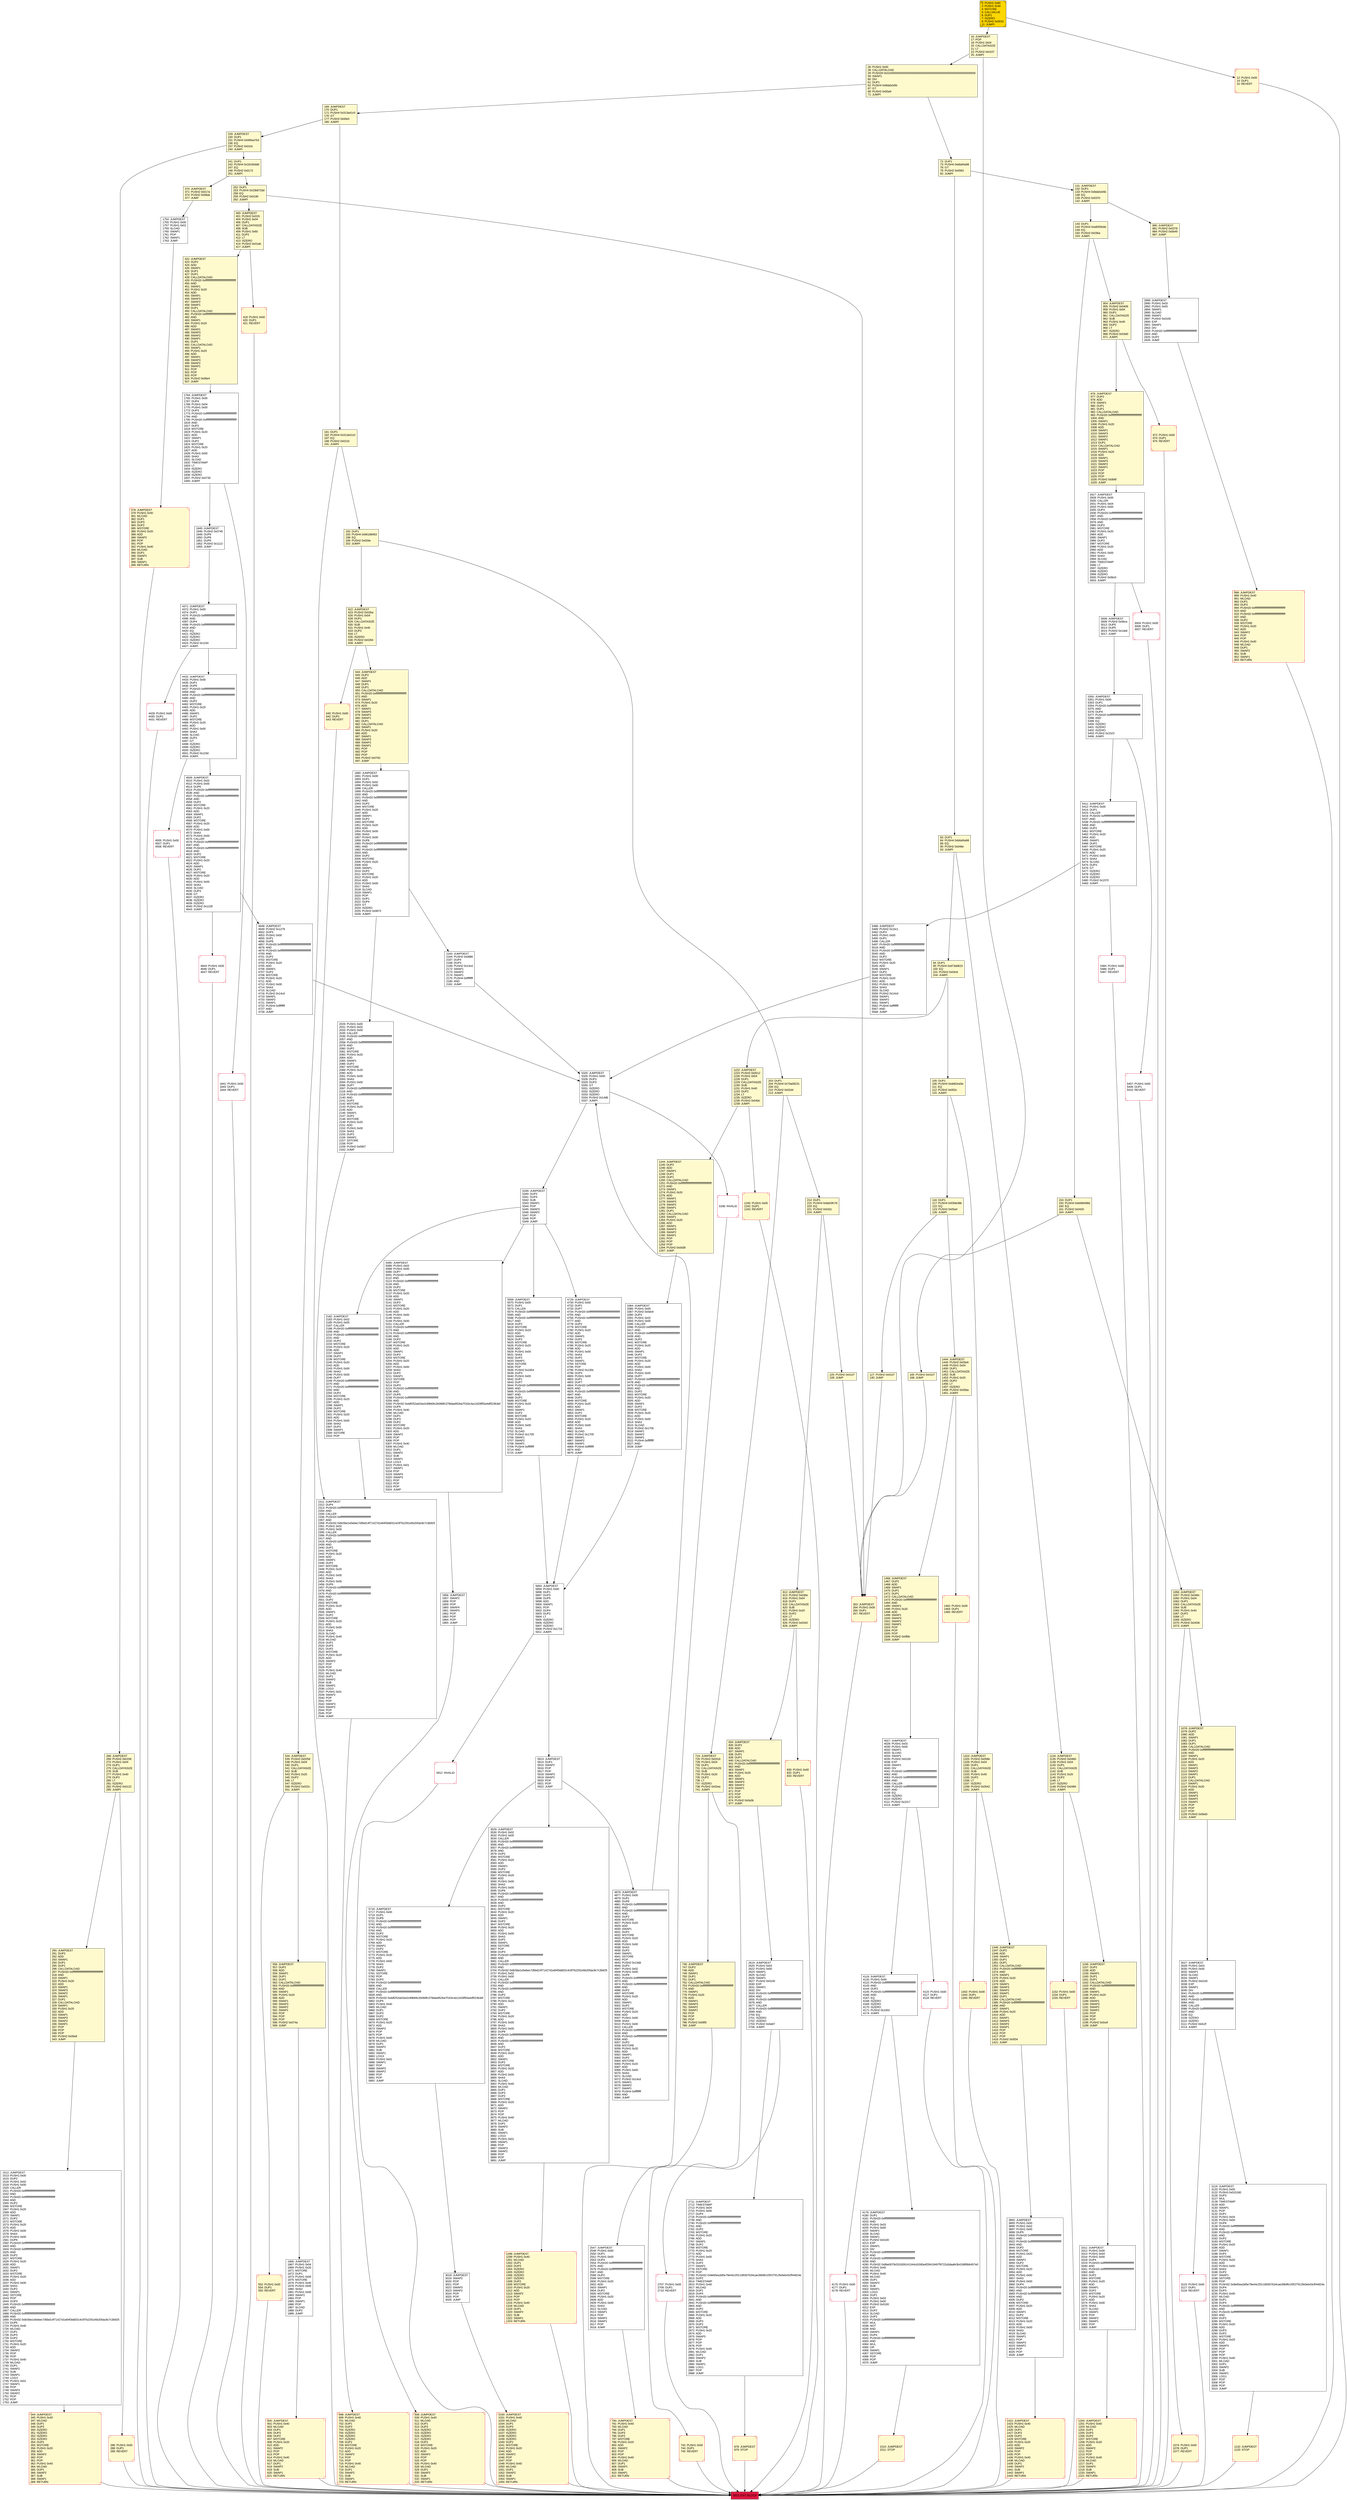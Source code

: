digraph G {
bgcolor=transparent rankdir=UD;
node [shape=box style=filled color=black fillcolor=white fontname=arial fontcolor=black];
2619 [label="2619: JUMPDEST\l2620: PUSH1 0x03\l2622: PUSH1 0x00\l2624: SWAP1\l2625: SLOAD\l2626: SWAP1\l2627: PUSH2 0x0100\l2630: EXP\l2631: SWAP1\l2632: DIV\l2633: PUSH20 0xffffffffffffffffffffffffffffffffffffffff\l2654: AND\l2655: PUSH20 0xffffffffffffffffffffffffffffffffffffffff\l2676: AND\l2677: CALLER\l2678: PUSH20 0xffffffffffffffffffffffffffffffffffffffff\l2699: AND\l2700: EQ\l2701: ISZERO\l2702: ISZERO\l2703: PUSH2 0x0a97\l2706: JUMPI\l" ];
263 [label="263: JUMPDEST\l264: PUSH1 0x00\l266: DUP1\l267: REVERT\l" fillcolor=lemonchiffon shape=Msquare color=crimson ];
165 [label="165: PUSH2 0x0107\l168: JUMP\l" fillcolor=lemonchiffon ];
418 [label="418: PUSH1 0x00\l420: DUP1\l421: REVERT\l" fillcolor=lemonchiffon shape=Msquare color=crimson ];
1200 [label="1200: JUMPDEST\l1201: PUSH1 0x40\l1203: MLOAD\l1204: DUP1\l1205: DUP3\l1206: DUP2\l1207: MSTORE\l1208: PUSH1 0x20\l1210: ADD\l1211: SWAP2\l1212: POP\l1213: POP\l1214: PUSH1 0x40\l1216: MLOAD\l1217: DUP1\l1218: SWAP2\l1219: SUB\l1220: SWAP1\l1221: RETURN\l" fillcolor=lemonchiffon shape=Msquare color=crimson ];
422 [label="422: JUMPDEST\l423: DUP2\l424: ADD\l425: SWAP1\l426: DUP1\l427: DUP1\l428: CALLDATALOAD\l429: PUSH20 0xffffffffffffffffffffffffffffffffffffffff\l450: AND\l451: SWAP1\l452: PUSH1 0x20\l454: ADD\l455: SWAP1\l456: SWAP3\l457: SWAP2\l458: SWAP1\l459: DUP1\l460: CALLDATALOAD\l461: PUSH20 0xffffffffffffffffffffffffffffffffffffffff\l482: AND\l483: SWAP1\l484: PUSH1 0x20\l486: ADD\l487: SWAP1\l488: SWAP3\l489: SWAP2\l490: SWAP1\l491: DUP1\l492: CALLDATALOAD\l493: SWAP1\l494: PUSH1 0x20\l496: ADD\l497: SWAP1\l498: SWAP3\l499: SWAP2\l500: SWAP1\l501: POP\l502: POP\l503: POP\l504: PUSH2 0x06e4\l507: JUMP\l" fillcolor=lemonchiffon ];
131 [label="131: JUMPDEST\l132: DUP1\l133: PUSH4 0x8da5cb5b\l138: EQ\l139: PUSH2 0x0370\l142: JUMPI\l" fillcolor=lemonchiffon ];
105 [label="105: DUP1\l106: PUSH4 0xdd62ed3e\l111: EQ\l112: PUSH2 0x052c\l115: JUMPI\l" fillcolor=lemonchiffon ];
1764 [label="1764: JUMPDEST\l1765: PUSH1 0x00\l1767: DUP4\l1768: PUSH1 0x04\l1770: PUSH1 0x00\l1772: DUP3\l1773: PUSH20 0xffffffffffffffffffffffffffffffffffffffff\l1794: AND\l1795: PUSH20 0xffffffffffffffffffffffffffffffffffffffff\l1816: AND\l1817: DUP2\l1818: MSTORE\l1819: PUSH1 0x20\l1821: ADD\l1822: SWAP1\l1823: DUP2\l1824: MSTORE\l1825: PUSH1 0x20\l1827: ADD\l1828: PUSH1 0x00\l1830: SHA3\l1831: SLOAD\l1832: TIMESTAMP\l1833: LT\l1834: ISZERO\l1835: ISZERO\l1836: ISZERO\l1837: PUSH2 0x0735\l1840: JUMPI\l" ];
214 [label="214: DUP1\l215: PUSH4 0x8a03fc78\l220: EQ\l221: PUSH2 0x032c\l224: JUMPI\l" fillcolor=lemonchiffon ];
1890 [label="1890: JUMPDEST\l1891: PUSH1 0x00\l1893: DUP1\l1894: PUSH1 0x02\l1896: PUSH1 0x00\l1898: CALLER\l1899: PUSH20 0xffffffffffffffffffffffffffffffffffffffff\l1920: AND\l1921: PUSH20 0xffffffffffffffffffffffffffffffffffffffff\l1942: AND\l1943: DUP2\l1944: MSTORE\l1945: PUSH1 0x20\l1947: ADD\l1948: SWAP1\l1949: DUP2\l1950: MSTORE\l1951: PUSH1 0x20\l1953: ADD\l1954: PUSH1 0x00\l1956: SHA3\l1957: PUSH1 0x00\l1959: DUP6\l1960: PUSH20 0xffffffffffffffffffffffffffffffffffffffff\l1981: AND\l1982: PUSH20 0xffffffffffffffffffffffffffffffffffffffff\l2003: AND\l2004: DUP2\l2005: MSTORE\l2006: PUSH1 0x20\l2008: ADD\l2009: SWAP1\l2010: DUP2\l2011: MSTORE\l2012: PUSH1 0x20\l2014: ADD\l2015: PUSH1 0x00\l2017: SHA3\l2018: SLOAD\l2019: SWAP1\l2020: POP\l2021: DUP1\l2022: DUP4\l2023: GT\l2024: ISZERO\l2025: PUSH2 0x0873\l2028: JUMPI\l" ];
1462 [label="1462: PUSH1 0x00\l1464: DUP1\l1465: REVERT\l" fillcolor=lemonchiffon shape=Msquare color=crimson ];
143 [label="143: DUP1\l144: PUSH4 0xa9059cbb\l149: EQ\l150: PUSH2 0x03ba\l153: JUMPI\l" fillcolor=lemonchiffon ];
0 [label="0: PUSH1 0x80\l2: PUSH1 0x40\l4: MSTORE\l5: CALLVALUE\l6: DUP1\l7: ISZERO\l8: PUSH2 0x0010\l11: JUMPI\l" fillcolor=lemonchiffon shape=Msquare fillcolor=gold ];
1222 [label="1222: JUMPDEST\l1223: PUSH2 0x0512\l1226: PUSH1 0x04\l1228: DUP1\l1229: CALLDATASIZE\l1230: SUB\l1231: PUSH1 0x40\l1233: DUP2\l1234: LT\l1235: ISZERO\l1236: PUSH2 0x04dc\l1239: JUMPI\l" fillcolor=lemonchiffon ];
3004 [label="3004: PUSH1 0x00\l3006: DUP1\l3007: REVERT\l" shape=Msquare color=crimson ];
640 [label="640: PUSH1 0x00\l642: DUP1\l643: REVERT\l" fillcolor=lemonchiffon shape=Msquare color=crimson ];
1152 [label="1152: PUSH1 0x00\l1154: DUP1\l1155: REVERT\l" fillcolor=lemonchiffon shape=Msquare color=crimson ];
5923 [label="5923: EXIT BLOCK\l" fillcolor=crimson ];
3529 [label="3529: JUMPDEST\l3530: PUSH1 0x02\l3532: PUSH1 0x00\l3534: CALLER\l3535: PUSH20 0xffffffffffffffffffffffffffffffffffffffff\l3556: AND\l3557: PUSH20 0xffffffffffffffffffffffffffffffffffffffff\l3578: AND\l3579: DUP2\l3580: MSTORE\l3581: PUSH1 0x20\l3583: ADD\l3584: SWAP1\l3585: DUP2\l3586: MSTORE\l3587: PUSH1 0x20\l3589: ADD\l3590: PUSH1 0x00\l3592: SHA3\l3593: PUSH1 0x00\l3595: DUP6\l3596: PUSH20 0xffffffffffffffffffffffffffffffffffffffff\l3617: AND\l3618: PUSH20 0xffffffffffffffffffffffffffffffffffffffff\l3639: AND\l3640: DUP2\l3641: MSTORE\l3642: PUSH1 0x20\l3644: ADD\l3645: SWAP1\l3646: DUP2\l3647: MSTORE\l3648: PUSH1 0x20\l3650: ADD\l3651: PUSH1 0x00\l3653: SHA3\l3654: DUP2\l3655: SWAP1\l3656: SSTORE\l3657: POP\l3658: DUP3\l3659: PUSH20 0xffffffffffffffffffffffffffffffffffffffff\l3680: AND\l3681: CALLER\l3682: PUSH20 0xffffffffffffffffffffffffffffffffffffffff\l3703: AND\l3704: PUSH32 0x8c5be1e5ebec7d5bd14f71427d1e84f3dd0314c0f7b2291e5b200ac8c7c3b925\l3737: PUSH1 0x02\l3739: PUSH1 0x00\l3741: CALLER\l3742: PUSH20 0xffffffffffffffffffffffffffffffffffffffff\l3763: AND\l3764: PUSH20 0xffffffffffffffffffffffffffffffffffffffff\l3785: AND\l3786: DUP2\l3787: MSTORE\l3788: PUSH1 0x20\l3790: ADD\l3791: SWAP1\l3792: DUP2\l3793: MSTORE\l3794: PUSH1 0x20\l3796: ADD\l3797: PUSH1 0x00\l3799: SHA3\l3800: PUSH1 0x00\l3802: DUP8\l3803: PUSH20 0xffffffffffffffffffffffffffffffffffffffff\l3824: AND\l3825: PUSH20 0xffffffffffffffffffffffffffffffffffffffff\l3846: AND\l3847: DUP2\l3848: MSTORE\l3849: PUSH1 0x20\l3851: ADD\l3852: SWAP1\l3853: DUP2\l3854: MSTORE\l3855: PUSH1 0x20\l3857: ADD\l3858: PUSH1 0x00\l3860: SHA3\l3861: SLOAD\l3862: PUSH1 0x40\l3864: MLOAD\l3865: DUP1\l3866: DUP3\l3867: DUP2\l3868: MSTORE\l3869: PUSH1 0x20\l3871: ADD\l3872: SWAP2\l3873: POP\l3874: POP\l3875: PUSH1 0x40\l3877: MLOAD\l3878: DUP1\l3879: SWAP2\l3880: SUB\l3881: SWAP1\l3882: LOG3\l3883: PUSH1 0x01\l3885: SWAP1\l3886: POP\l3887: SWAP3\l3888: SWAP2\l3889: POP\l3890: POP\l3891: JUMP\l" ];
4648 [label="4648: JUMPDEST\l4649: PUSH2 0x1279\l4652: DUP3\l4653: PUSH1 0x00\l4655: DUP1\l4656: DUP8\l4657: PUSH20 0xffffffffffffffffffffffffffffffffffffffff\l4678: AND\l4679: PUSH20 0xffffffffffffffffffffffffffffffffffffffff\l4700: AND\l4701: DUP2\l4702: MSTORE\l4703: PUSH1 0x20\l4705: ADD\l4706: SWAP1\l4707: DUP2\l4708: MSTORE\l4709: PUSH1 0x20\l4711: ADD\l4712: PUSH1 0x00\l4714: SHA3\l4715: SLOAD\l4716: PUSH2 0x14cd\l4719: SWAP1\l4720: SWAP2\l4721: SWAP1\l4722: PUSH4 0xffffffff\l4727: AND\l4728: JUMP\l" ];
1512 [label="1512: JUMPDEST\l1513: PUSH1 0x00\l1515: DUP2\l1516: PUSH1 0x02\l1518: PUSH1 0x00\l1520: CALLER\l1521: PUSH20 0xffffffffffffffffffffffffffffffffffffffff\l1542: AND\l1543: PUSH20 0xffffffffffffffffffffffffffffffffffffffff\l1564: AND\l1565: DUP2\l1566: MSTORE\l1567: PUSH1 0x20\l1569: ADD\l1570: SWAP1\l1571: DUP2\l1572: MSTORE\l1573: PUSH1 0x20\l1575: ADD\l1576: PUSH1 0x00\l1578: SHA3\l1579: PUSH1 0x00\l1581: DUP6\l1582: PUSH20 0xffffffffffffffffffffffffffffffffffffffff\l1603: AND\l1604: PUSH20 0xffffffffffffffffffffffffffffffffffffffff\l1625: AND\l1626: DUP2\l1627: MSTORE\l1628: PUSH1 0x20\l1630: ADD\l1631: SWAP1\l1632: DUP2\l1633: MSTORE\l1634: PUSH1 0x20\l1636: ADD\l1637: PUSH1 0x00\l1639: SHA3\l1640: DUP2\l1641: SWAP1\l1642: SSTORE\l1643: POP\l1644: DUP3\l1645: PUSH20 0xffffffffffffffffffffffffffffffffffffffff\l1666: AND\l1667: CALLER\l1668: PUSH20 0xffffffffffffffffffffffffffffffffffffffff\l1689: AND\l1690: PUSH32 0x8c5be1e5ebec7d5bd14f71427d1e84f3dd0314c0f7b2291e5b200ac8c7c3b925\l1723: DUP5\l1724: PUSH1 0x40\l1726: MLOAD\l1727: DUP1\l1728: DUP3\l1729: DUP2\l1730: MSTORE\l1731: PUSH1 0x20\l1733: ADD\l1734: SWAP2\l1735: POP\l1736: POP\l1737: PUSH1 0x40\l1739: MLOAD\l1740: DUP1\l1741: SWAP2\l1742: SUB\l1743: SWAP1\l1744: LOG3\l1745: PUSH1 0x01\l1747: SWAP1\l1748: POP\l1749: SWAP3\l1750: SWAP2\l1751: POP\l1752: POP\l1753: JUMP\l" ];
154 [label="154: DUP1\l155: PUSH4 0xb068498d\l160: EQ\l161: PUSH2 0x0420\l164: JUMPI\l" fillcolor=lemonchiffon ];
888 [label="888: JUMPDEST\l889: PUSH1 0x40\l891: MLOAD\l892: DUP1\l893: DUP3\l894: PUSH20 0xffffffffffffffffffffffffffffffffffffffff\l915: AND\l916: PUSH20 0xffffffffffffffffffffffffffffffffffffffff\l937: AND\l938: DUP2\l939: MSTORE\l940: PUSH1 0x20\l942: ADD\l943: SWAP2\l944: POP\l945: POP\l946: PUSH1 0x40\l948: MLOAD\l949: DUP1\l950: SWAP2\l951: SUB\l952: SWAP1\l953: RETURN\l" fillcolor=lemonchiffon shape=Msquare color=crimson ];
880 [label="880: JUMPDEST\l881: PUSH2 0x0378\l884: PUSH2 0x0b49\l887: JUMP\l" fillcolor=lemonchiffon ];
5085 [label="5085: JUMPDEST\l5086: PUSH1 0x02\l5088: PUSH1 0x00\l5090: DUP7\l5091: PUSH20 0xffffffffffffffffffffffffffffffffffffffff\l5112: AND\l5113: PUSH20 0xffffffffffffffffffffffffffffffffffffffff\l5134: AND\l5135: DUP2\l5136: MSTORE\l5137: PUSH1 0x20\l5139: ADD\l5140: SWAP1\l5141: DUP2\l5142: MSTORE\l5143: PUSH1 0x20\l5145: ADD\l5146: PUSH1 0x00\l5148: SHA3\l5149: PUSH1 0x00\l5151: CALLER\l5152: PUSH20 0xffffffffffffffffffffffffffffffffffffffff\l5173: AND\l5174: PUSH20 0xffffffffffffffffffffffffffffffffffffffff\l5195: AND\l5196: DUP2\l5197: MSTORE\l5198: PUSH1 0x20\l5200: ADD\l5201: SWAP1\l5202: DUP2\l5203: MSTORE\l5204: PUSH1 0x20\l5206: ADD\l5207: PUSH1 0x00\l5209: SHA3\l5210: DUP2\l5211: SWAP1\l5212: SSTORE\l5213: POP\l5214: DUP3\l5215: PUSH20 0xffffffffffffffffffffffffffffffffffffffff\l5236: AND\l5237: DUP5\l5238: PUSH20 0xffffffffffffffffffffffffffffffffffffffff\l5259: AND\l5260: PUSH32 0xddf252ad1be2c89b69c2b068fc378daa952ba7f163c4a11628f55a4df523b3ef\l5293: DUP5\l5294: PUSH1 0x40\l5296: MLOAD\l5297: DUP1\l5298: DUP3\l5299: DUP2\l5300: MSTORE\l5301: PUSH1 0x20\l5303: ADD\l5304: SWAP2\l5305: POP\l5306: POP\l5307: PUSH1 0x40\l5309: MLOAD\l5310: DUP1\l5311: SWAP2\l5312: SUB\l5313: SWAP1\l5314: LOG3\l5315: PUSH1 0x01\l5317: SWAP1\l5318: POP\l5319: SWAP4\l5320: SWAP3\l5321: POP\l5322: POP\l5323: POP\l5324: JUMP\l" ];
1298 [label="1298: JUMPDEST\l1299: PUSH1 0x40\l1301: MLOAD\l1302: DUP1\l1303: DUP3\l1304: ISZERO\l1305: ISZERO\l1306: ISZERO\l1307: ISZERO\l1308: DUP2\l1309: MSTORE\l1310: PUSH1 0x20\l1312: ADD\l1313: SWAP2\l1314: POP\l1315: POP\l1316: PUSH1 0x40\l1318: MLOAD\l1319: DUP1\l1320: SWAP2\l1321: SUB\l1322: SWAP1\l1323: RETURN\l" fillcolor=lemonchiffon shape=Msquare color=crimson ];
2707 [label="2707: PUSH1 0x00\l2709: DUP1\l2710: REVERT\l" shape=Msquare color=crimson ];
3311 [label="3311: JUMPDEST\l3312: PUSH1 0x00\l3314: PUSH1 0x04\l3316: PUSH1 0x00\l3318: DUP4\l3319: PUSH20 0xffffffffffffffffffffffffffffffffffffffff\l3340: AND\l3341: PUSH20 0xffffffffffffffffffffffffffffffffffffffff\l3362: AND\l3363: DUP2\l3364: MSTORE\l3365: PUSH1 0x20\l3367: ADD\l3368: SWAP1\l3369: DUP2\l3370: MSTORE\l3371: PUSH1 0x20\l3373: ADD\l3374: PUSH1 0x00\l3376: SHA3\l3377: SLOAD\l3378: SWAP1\l3379: POP\l3380: SWAP2\l3381: SWAP1\l3382: POP\l3383: JUMP\l" ];
4505 [label="4505: PUSH1 0x00\l4507: DUP1\l4508: REVERT\l" shape=Msquare color=crimson ];
1030 [label="1030: JUMPDEST\l1031: PUSH1 0x40\l1033: MLOAD\l1034: DUP1\l1035: DUP3\l1036: ISZERO\l1037: ISZERO\l1038: ISZERO\l1039: ISZERO\l1040: DUP2\l1041: MSTORE\l1042: PUSH1 0x20\l1044: ADD\l1045: SWAP2\l1046: POP\l1047: POP\l1048: PUSH1 0x40\l1050: MLOAD\l1051: DUP1\l1052: SWAP2\l1053: SUB\l1054: SWAP1\l1055: RETURN\l" fillcolor=lemonchiffon shape=Msquare color=crimson ];
192 [label="192: DUP1\l193: PUSH4 0x66188463\l198: EQ\l199: PUSH2 0x026e\l202: JUMPI\l" fillcolor=lemonchiffon ];
1422 [label="1422: JUMPDEST\l1423: PUSH1 0x40\l1425: MLOAD\l1426: DUP1\l1427: DUP3\l1428: DUP2\l1429: MSTORE\l1430: PUSH1 0x20\l1432: ADD\l1433: SWAP2\l1434: POP\l1435: POP\l1436: PUSH1 0x40\l1438: MLOAD\l1439: DUP1\l1440: SWAP2\l1441: SUB\l1442: SWAP1\l1443: RETURN\l" fillcolor=lemonchiffon shape=Msquare color=crimson ];
2182 [label="2182: JUMPDEST\l2183: PUSH1 0x02\l2185: PUSH1 0x00\l2187: CALLER\l2188: PUSH20 0xffffffffffffffffffffffffffffffffffffffff\l2209: AND\l2210: PUSH20 0xffffffffffffffffffffffffffffffffffffffff\l2231: AND\l2232: DUP2\l2233: MSTORE\l2234: PUSH1 0x20\l2236: ADD\l2237: SWAP1\l2238: DUP2\l2239: MSTORE\l2240: PUSH1 0x20\l2242: ADD\l2243: PUSH1 0x00\l2245: SHA3\l2246: PUSH1 0x00\l2248: DUP7\l2249: PUSH20 0xffffffffffffffffffffffffffffffffffffffff\l2270: AND\l2271: PUSH20 0xffffffffffffffffffffffffffffffffffffffff\l2292: AND\l2293: DUP2\l2294: MSTORE\l2295: PUSH1 0x20\l2297: ADD\l2298: SWAP1\l2299: DUP2\l2300: MSTORE\l2301: PUSH1 0x20\l2303: ADD\l2304: PUSH1 0x00\l2306: SHA3\l2307: DUP2\l2308: SWAP1\l2309: SSTORE\l2310: POP\l" ];
225 [label="225: PUSH2 0x0107\l228: JUMP\l" fillcolor=lemonchiffon ];
742 [label="742: PUSH1 0x00\l744: DUP1\l745: REVERT\l" fillcolor=lemonchiffon shape=Msquare color=crimson ];
976 [label="976: JUMPDEST\l977: DUP2\l978: ADD\l979: SWAP1\l980: DUP1\l981: DUP1\l982: CALLDATALOAD\l983: PUSH20 0xffffffffffffffffffffffffffffffffffffffff\l1004: AND\l1005: SWAP1\l1006: PUSH1 0x20\l1008: ADD\l1009: SWAP1\l1010: SWAP3\l1011: SWAP2\l1012: SWAP1\l1013: DUP1\l1014: CALLDATALOAD\l1015: SWAP1\l1016: PUSH1 0x20\l1018: ADD\l1019: SWAP1\l1020: SWAP3\l1021: SWAP2\l1022: SWAP1\l1023: POP\l1024: POP\l1025: POP\l1026: PUSH2 0x0b6f\l1029: JUMP\l" fillcolor=lemonchiffon ];
1754 [label="1754: JUMPDEST\l1755: PUSH1 0x00\l1757: PUSH1 0x01\l1759: SLOAD\l1760: SWAP1\l1761: POP\l1762: SWAP1\l1763: JUMP\l" ];
622 [label="622: JUMPDEST\l623: PUSH2 0x02ba\l626: PUSH1 0x04\l628: DUP1\l629: CALLDATASIZE\l630: SUB\l631: PUSH1 0x40\l633: DUP2\l634: LT\l635: ISZERO\l636: PUSH2 0x0284\l639: JUMPI\l" fillcolor=lemonchiffon ];
26 [label="26: PUSH1 0x00\l28: CALLDATALOAD\l29: PUSH29 0x0100000000000000000000000000000000000000000000000000000000\l59: SWAP1\l60: DIV\l61: DUP1\l62: PUSH4 0x8da5cb5b\l67: GT\l68: PUSH2 0x00a9\l71: JUMPI\l" fillcolor=lemonchiffon ];
5488 [label="5488: JUMPDEST\l5489: PUSH2 0x15c1\l5492: DUP3\l5493: PUSH1 0x00\l5495: DUP1\l5496: CALLER\l5497: PUSH20 0xffffffffffffffffffffffffffffffffffffffff\l5518: AND\l5519: PUSH20 0xffffffffffffffffffffffffffffffffffffffff\l5540: AND\l5541: DUP2\l5542: MSTORE\l5543: PUSH1 0x20\l5545: ADD\l5546: SWAP1\l5547: DUP2\l5548: MSTORE\l5549: PUSH1 0x20\l5551: ADD\l5552: PUSH1 0x00\l5554: SHA3\l5555: SLOAD\l5556: PUSH2 0x14cd\l5559: SWAP1\l5560: SWAP2\l5561: SWAP1\l5562: PUSH4 0xffffffff\l5567: AND\l5568: JUMP\l" ];
2927 [label="2927: JUMPDEST\l2928: PUSH1 0x00\l2930: CALLER\l2931: PUSH1 0x04\l2933: PUSH1 0x00\l2935: DUP3\l2936: PUSH20 0xffffffffffffffffffffffffffffffffffffffff\l2957: AND\l2958: PUSH20 0xffffffffffffffffffffffffffffffffffffffff\l2979: AND\l2980: DUP2\l2981: MSTORE\l2982: PUSH1 0x20\l2984: ADD\l2985: SWAP1\l2986: DUP2\l2987: MSTORE\l2988: PUSH1 0x20\l2990: ADD\l2991: PUSH1 0x00\l2993: SHA3\l2994: SLOAD\l2995: TIMESTAMP\l2996: LT\l2997: ISZERO\l2998: ISZERO\l2999: ISZERO\l3000: PUSH2 0x0bc0\l3003: JUMPI\l" ];
344 [label="344: JUMPDEST\l345: PUSH1 0x40\l347: MLOAD\l348: DUP1\l349: DUP3\l350: ISZERO\l351: ISZERO\l352: ISZERO\l353: ISZERO\l354: DUP2\l355: MSTORE\l356: PUSH1 0x20\l358: ADD\l359: SWAP2\l360: POP\l361: POP\l362: PUSH1 0x40\l364: MLOAD\l365: DUP1\l366: SWAP2\l367: SUB\l368: SWAP1\l369: RETURN\l" fillcolor=lemonchiffon shape=Msquare color=crimson ];
241 [label="241: DUP1\l242: PUSH4 0x18160ddd\l247: EQ\l248: PUSH2 0x0172\l251: JUMPI\l" fillcolor=lemonchiffon ];
5338 [label="5338: INVALID\l" shape=Msquare color=crimson ];
2547 [label="2547: JUMPDEST\l2548: PUSH1 0x00\l2550: DUP1\l2551: PUSH1 0x00\l2553: DUP4\l2554: PUSH20 0xffffffffffffffffffffffffffffffffffffffff\l2575: AND\l2576: PUSH20 0xffffffffffffffffffffffffffffffffffffffff\l2597: AND\l2598: DUP2\l2599: MSTORE\l2600: PUSH1 0x20\l2602: ADD\l2603: SWAP1\l2604: DUP2\l2605: MSTORE\l2606: PUSH1 0x20\l2608: ADD\l2609: PUSH1 0x00\l2611: SHA3\l2612: SLOAD\l2613: SWAP1\l2614: POP\l2615: SWAP2\l2616: SWAP1\l2617: POP\l2618: JUMP\l" ];
400 [label="400: JUMPDEST\l401: PUSH2 0x01fc\l404: PUSH1 0x04\l406: DUP1\l407: CALLDATASIZE\l408: SUB\l409: PUSH1 0x60\l411: DUP2\l412: LT\l413: ISZERO\l414: PUSH2 0x01a6\l417: JUMPI\l" fillcolor=lemonchiffon ];
972 [label="972: PUSH1 0x00\l974: DUP1\l975: REVERT\l" fillcolor=lemonchiffon shape=Msquare color=crimson ];
169 [label="169: JUMPDEST\l170: DUP1\l171: PUSH4 0x313a41c0\l176: GT\l177: PUSH2 0x00e5\l180: JUMPI\l" fillcolor=lemonchiffon ];
1510 [label="1510: JUMPDEST\l1511: STOP\l" fillcolor=lemonchiffon shape=Msquare color=crimson ];
5913 [label="5913: JUMPDEST\l5914: DUP1\l5915: SWAP2\l5916: POP\l5917: POP\l5918: SWAP3\l5919: SWAP2\l5920: POP\l5921: POP\l5922: JUMP\l" ];
4729 [label="4729: JUMPDEST\l4730: PUSH1 0x00\l4732: DUP1\l4733: DUP7\l4734: PUSH20 0xffffffffffffffffffffffffffffffffffffffff\l4755: AND\l4756: PUSH20 0xffffffffffffffffffffffffffffffffffffffff\l4777: AND\l4778: DUP2\l4779: MSTORE\l4780: PUSH1 0x20\l4782: ADD\l4783: SWAP1\l4784: DUP2\l4785: MSTORE\l4786: PUSH1 0x20\l4788: ADD\l4789: PUSH1 0x00\l4791: SHA3\l4792: DUP2\l4793: SWAP1\l4794: SSTORE\l4795: POP\l4796: PUSH2 0x130c\l4799: DUP3\l4800: PUSH1 0x00\l4802: DUP1\l4803: DUP7\l4804: PUSH20 0xffffffffffffffffffffffffffffffffffffffff\l4825: AND\l4826: PUSH20 0xffffffffffffffffffffffffffffffffffffffff\l4847: AND\l4848: DUP2\l4849: MSTORE\l4850: PUSH1 0x20\l4852: ADD\l4853: SWAP1\l4854: DUP2\l4855: MSTORE\l4856: PUSH1 0x20\l4858: ADD\l4859: PUSH1 0x00\l4861: SHA3\l4862: SLOAD\l4863: PUSH2 0x1705\l4866: SWAP1\l4867: SWAP2\l4868: SWAP1\l4869: PUSH4 0xffffffff\l4874: AND\l4875: JUMP\l" ];
1240 [label="1240: PUSH1 0x00\l1242: DUP1\l1243: REVERT\l" fillcolor=lemonchiffon shape=Msquare color=crimson ];
370 [label="370: JUMPDEST\l371: PUSH2 0x017a\l374: PUSH2 0x06da\l377: JUMP\l" fillcolor=lemonchiffon ];
3027 [label="3027: JUMPDEST\l3028: PUSH1 0x03\l3030: PUSH1 0x00\l3032: SWAP1\l3033: SLOAD\l3034: SWAP1\l3035: PUSH2 0x0100\l3038: EXP\l3039: SWAP1\l3040: DIV\l3041: PUSH20 0xffffffffffffffffffffffffffffffffffffffff\l3062: AND\l3063: PUSH20 0xffffffffffffffffffffffffffffffffffffffff\l3084: AND\l3085: CALLER\l3086: PUSH20 0xffffffffffffffffffffffffffffffffffffffff\l3107: AND\l3108: EQ\l3109: ISZERO\l3110: ISZERO\l3111: PUSH2 0x0c2f\l3114: JUMPI\l" ];
1845 [label="1845: JUMPDEST\l1846: PUSH2 0x0740\l1849: DUP6\l1850: DUP6\l1851: DUP6\l1852: PUSH2 0x1113\l1855: JUMP\l" ];
2163 [label="2163: JUMPDEST\l2164: PUSH2 0x0886\l2167: DUP4\l2168: DUP3\l2169: PUSH2 0x14cd\l2172: SWAP1\l2173: SWAP2\l2174: SWAP1\l2175: PUSH4 0xffffffff\l2180: AND\l2181: JUMP\l" ];
724 [label="724: JUMPDEST\l725: PUSH2 0x0316\l728: PUSH1 0x04\l730: DUP1\l731: CALLDATASIZE\l732: SUB\l733: PUSH1 0x20\l735: DUP2\l736: LT\l737: ISZERO\l738: PUSH2 0x02ea\l741: JUMPI\l" fillcolor=lemonchiffon ];
4876 [label="4876: JUMPDEST\l4877: PUSH1 0x00\l4879: DUP1\l4880: DUP6\l4881: PUSH20 0xffffffffffffffffffffffffffffffffffffffff\l4902: AND\l4903: PUSH20 0xffffffffffffffffffffffffffffffffffffffff\l4924: AND\l4925: DUP2\l4926: MSTORE\l4927: PUSH1 0x20\l4929: ADD\l4930: SWAP1\l4931: DUP2\l4932: MSTORE\l4933: PUSH1 0x20\l4935: ADD\l4936: PUSH1 0x00\l4938: SHA3\l4939: DUP2\l4940: SWAP1\l4941: SSTORE\l4942: POP\l4943: PUSH2 0x13dd\l4946: DUP3\l4947: PUSH1 0x02\l4949: PUSH1 0x00\l4951: DUP8\l4952: PUSH20 0xffffffffffffffffffffffffffffffffffffffff\l4973: AND\l4974: PUSH20 0xffffffffffffffffffffffffffffffffffffffff\l4995: AND\l4996: DUP2\l4997: MSTORE\l4998: PUSH1 0x20\l5000: ADD\l5001: SWAP1\l5002: DUP2\l5003: MSTORE\l5004: PUSH1 0x20\l5006: ADD\l5007: PUSH1 0x00\l5009: SHA3\l5010: PUSH1 0x00\l5012: CALLER\l5013: PUSH20 0xffffffffffffffffffffffffffffffffffffffff\l5034: AND\l5035: PUSH20 0xffffffffffffffffffffffffffffffffffffffff\l5056: AND\l5057: DUP2\l5058: MSTORE\l5059: PUSH1 0x20\l5061: ADD\l5062: SWAP1\l5063: DUP2\l5064: MSTORE\l5065: PUSH1 0x20\l5067: ADD\l5068: PUSH1 0x00\l5070: SHA3\l5071: SLOAD\l5072: PUSH2 0x14cd\l5075: SWAP1\l5076: SWAP2\l5077: SWAP1\l5078: PUSH4 0xffffffff\l5083: AND\l5084: JUMP\l" ];
181 [label="181: DUP1\l182: PUSH4 0x313a41c0\l187: EQ\l188: PUSH2 0x0216\l191: JUMPI\l" fillcolor=lemonchiffon ];
4644 [label="4644: PUSH1 0x00\l4646: DUP1\l4647: REVERT\l" shape=Msquare color=crimson ];
698 [label="698: JUMPDEST\l699: PUSH1 0x40\l701: MLOAD\l702: DUP1\l703: DUP3\l704: ISZERO\l705: ISZERO\l706: ISZERO\l707: ISZERO\l708: DUP2\l709: MSTORE\l710: PUSH1 0x20\l712: ADD\l713: SWAP2\l714: POP\l715: POP\l716: PUSH1 0x40\l718: MLOAD\l719: DUP1\l720: SWAP2\l721: SUB\l722: SWAP1\l723: RETURN\l" fillcolor=lemonchiffon shape=Msquare color=crimson ];
552 [label="552: PUSH1 0x00\l554: DUP1\l555: REVERT\l" fillcolor=lemonchiffon shape=Msquare color=crimson ];
3115 [label="3115: PUSH1 0x00\l3117: DUP1\l3118: REVERT\l" shape=Msquare color=crimson ];
5716 [label="5716: JUMPDEST\l5717: PUSH1 0x00\l5719: DUP1\l5720: DUP6\l5721: PUSH20 0xffffffffffffffffffffffffffffffffffffffff\l5742: AND\l5743: PUSH20 0xffffffffffffffffffffffffffffffffffffffff\l5764: AND\l5765: DUP2\l5766: MSTORE\l5767: PUSH1 0x20\l5769: ADD\l5770: SWAP1\l5771: DUP2\l5772: MSTORE\l5773: PUSH1 0x20\l5775: ADD\l5776: PUSH1 0x00\l5778: SHA3\l5779: DUP2\l5780: SWAP1\l5781: SSTORE\l5782: POP\l5783: DUP3\l5784: PUSH20 0xffffffffffffffffffffffffffffffffffffffff\l5805: AND\l5806: CALLER\l5807: PUSH20 0xffffffffffffffffffffffffffffffffffffffff\l5828: AND\l5829: PUSH32 0xddf252ad1be2c89b69c2b068fc378daa952ba7f163c4a11628f55a4df523b3ef\l5862: DUP5\l5863: PUSH1 0x40\l5865: MLOAD\l5866: DUP1\l5867: DUP3\l5868: DUP2\l5869: MSTORE\l5870: PUSH1 0x20\l5872: ADD\l5873: SWAP2\l5874: POP\l5875: POP\l5876: PUSH1 0x40\l5878: MLOAD\l5879: DUP1\l5880: SWAP2\l5881: SUB\l5882: SWAP1\l5883: LOG3\l5884: PUSH1 0x01\l5886: SWAP1\l5887: POP\l5888: SWAP3\l5889: SWAP2\l5890: POP\l5891: POP\l5892: JUMP\l" ];
1244 [label="1244: JUMPDEST\l1245: DUP2\l1246: ADD\l1247: SWAP1\l1248: DUP1\l1249: DUP1\l1250: CALLDATALOAD\l1251: PUSH20 0xffffffffffffffffffffffffffffffffffffffff\l1272: AND\l1273: SWAP1\l1274: PUSH1 0x20\l1276: ADD\l1277: SWAP1\l1278: SWAP3\l1279: SWAP2\l1280: SWAP1\l1281: DUP1\l1282: CALLDATALOAD\l1283: SWAP1\l1284: PUSH1 0x20\l1286: ADD\l1287: SWAP1\l1288: SWAP3\l1289: SWAP2\l1290: SWAP1\l1291: POP\l1292: POP\l1293: POP\l1294: PUSH2 0x0d38\l1297: JUMP\l" fillcolor=lemonchiffon ];
229 [label="229: JUMPDEST\l230: DUP1\l231: PUSH4 0x095ea7b3\l236: EQ\l237: PUSH2 0x010c\l240: JUMPI\l" fillcolor=lemonchiffon ];
1866 [label="1866: JUMPDEST\l1867: PUSH1 0x04\l1869: PUSH1 0x20\l1871: MSTORE\l1872: DUP1\l1873: PUSH1 0x00\l1875: MSTORE\l1876: PUSH1 0x40\l1878: PUSH1 0x00\l1880: SHA3\l1881: PUSH1 0x00\l1883: SWAP2\l1884: POP\l1885: SWAP1\l1886: POP\l1887: SLOAD\l1888: DUP2\l1889: JUMP\l" ];
1841 [label="1841: PUSH1 0x00\l1843: DUP1\l1844: REVERT\l" shape=Msquare color=crimson ];
1074 [label="1074: PUSH1 0x00\l1076: DUP1\l1077: REVERT\l" fillcolor=lemonchiffon shape=Msquare color=crimson ];
1346 [label="1346: JUMPDEST\l1347: DUP2\l1348: ADD\l1349: SWAP1\l1350: DUP1\l1351: DUP1\l1352: CALLDATALOAD\l1353: PUSH20 0xffffffffffffffffffffffffffffffffffffffff\l1374: AND\l1375: SWAP1\l1376: PUSH1 0x20\l1378: ADD\l1379: SWAP1\l1380: SWAP3\l1381: SWAP2\l1382: SWAP1\l1383: DUP1\l1384: CALLDATALOAD\l1385: PUSH20 0xffffffffffffffffffffffffffffffffffffffff\l1406: AND\l1407: SWAP1\l1408: PUSH1 0x20\l1410: ADD\l1411: SWAP1\l1412: SWAP3\l1413: SWAP2\l1414: SWAP1\l1415: POP\l1416: POP\l1417: POP\l1418: PUSH2 0x0f34\l1421: JUMP\l" fillcolor=lemonchiffon ];
116 [label="116: DUP1\l117: PUSH4 0xf2fde38b\l122: EQ\l123: PUSH2 0x05a4\l126: JUMPI\l" fillcolor=lemonchiffon ];
4027 [label="4027: JUMPDEST\l4028: PUSH1 0x03\l4030: PUSH1 0x00\l4032: SWAP1\l4033: SLOAD\l4034: SWAP1\l4035: PUSH2 0x0100\l4038: EXP\l4039: SWAP1\l4040: DIV\l4041: PUSH20 0xffffffffffffffffffffffffffffffffffffffff\l4062: AND\l4063: PUSH20 0xffffffffffffffffffffffffffffffffffffffff\l4084: AND\l4085: CALLER\l4086: PUSH20 0xffffffffffffffffffffffffffffffffffffffff\l4107: AND\l4108: EQ\l4109: ISZERO\l4110: ISZERO\l4111: PUSH2 0x1017\l4114: JUMPI\l" ];
644 [label="644: JUMPDEST\l645: DUP2\l646: ADD\l647: SWAP1\l648: DUP1\l649: DUP1\l650: CALLDATALOAD\l651: PUSH20 0xffffffffffffffffffffffffffffffffffffffff\l672: AND\l673: SWAP1\l674: PUSH1 0x20\l676: ADD\l677: SWAP1\l678: SWAP3\l679: SWAP2\l680: SWAP1\l681: DUP1\l682: CALLDATALOAD\l683: SWAP1\l684: PUSH1 0x20\l686: ADD\l687: SWAP1\l688: SWAP3\l689: SWAP2\l690: SWAP1\l691: POP\l692: POP\l693: POP\l694: PUSH2 0x0762\l697: JUMP\l" fillcolor=lemonchiffon ];
3018 [label="3018: JUMPDEST\l3019: SWAP2\l3020: POP\l3021: POP\l3022: SWAP3\l3023: SWAP2\l3024: POP\l3025: POP\l3026: JUMP\l" ];
5893 [label="5893: JUMPDEST\l5894: PUSH1 0x00\l5896: DUP1\l5897: DUP3\l5898: DUP5\l5899: ADD\l5900: SWAP1\l5901: POP\l5902: DUP4\l5903: DUP2\l5904: LT\l5905: ISZERO\l5906: ISZERO\l5907: ISZERO\l5908: PUSH2 0x1719\l5911: JUMPI\l" ];
1324 [label="1324: JUMPDEST\l1325: PUSH2 0x058e\l1328: PUSH1 0x04\l1330: DUP1\l1331: CALLDATASIZE\l1332: SUB\l1333: PUSH1 0x40\l1335: DUP2\l1336: LT\l1337: ISZERO\l1338: PUSH2 0x0542\l1341: JUMPI\l" fillcolor=lemonchiffon ];
830 [label="830: PUSH1 0x00\l832: DUP1\l833: REVERT\l" fillcolor=lemonchiffon shape=Msquare color=crimson ];
1342 [label="1342: PUSH1 0x00\l1344: DUP1\l1345: REVERT\l" fillcolor=lemonchiffon shape=Msquare color=crimson ];
252 [label="252: DUP1\l253: PUSH4 0x23b872dd\l258: EQ\l259: PUSH2 0x0190\l262: JUMPI\l" fillcolor=lemonchiffon ];
834 [label="834: JUMPDEST\l835: DUP2\l836: ADD\l837: SWAP1\l838: DUP1\l839: DUP1\l840: CALLDATALOAD\l841: PUSH20 0xffffffffffffffffffffffffffffffffffffffff\l862: AND\l863: SWAP1\l864: PUSH1 0x20\l866: ADD\l867: SWAP1\l868: SWAP3\l869: SWAP2\l870: SWAP1\l871: POP\l872: POP\l873: POP\l874: PUSH2 0x0a3b\l877: JUMP\l" fillcolor=lemonchiffon ];
1134 [label="1134: JUMPDEST\l1135: PUSH2 0x04b0\l1138: PUSH1 0x04\l1140: DUP1\l1141: CALLDATASIZE\l1142: SUB\l1143: PUSH1 0x20\l1145: DUP2\l1146: LT\l1147: ISZERO\l1148: PUSH2 0x0484\l1151: JUMPI\l" fillcolor=lemonchiffon ];
790 [label="790: JUMPDEST\l791: PUSH1 0x40\l793: MLOAD\l794: DUP1\l795: DUP3\l796: DUP2\l797: MSTORE\l798: PUSH1 0x20\l800: ADD\l801: SWAP2\l802: POP\l803: POP\l804: PUSH1 0x40\l806: MLOAD\l807: DUP1\l808: SWAP2\l809: SUB\l810: SWAP1\l811: RETURN\l" fillcolor=lemonchiffon shape=Msquare color=crimson ];
5350 [label="5350: JUMPDEST\l5351: PUSH1 0x00\l5353: DUP1\l5354: PUSH20 0xffffffffffffffffffffffffffffffffffffffff\l5375: AND\l5376: DUP4\l5377: PUSH20 0xffffffffffffffffffffffffffffffffffffffff\l5398: AND\l5399: EQ\l5400: ISZERO\l5401: ISZERO\l5402: ISZERO\l5403: PUSH2 0x1523\l5406: JUMPI\l" ];
5912 [label="5912: INVALID\l" shape=Msquare color=crimson ];
5569 [label="5569: JUMPDEST\l5570: PUSH1 0x00\l5572: DUP1\l5573: CALLER\l5574: PUSH20 0xffffffffffffffffffffffffffffffffffffffff\l5595: AND\l5596: PUSH20 0xffffffffffffffffffffffffffffffffffffffff\l5617: AND\l5618: DUP2\l5619: MSTORE\l5620: PUSH1 0x20\l5622: ADD\l5623: SWAP1\l5624: DUP2\l5625: MSTORE\l5626: PUSH1 0x20\l5628: ADD\l5629: PUSH1 0x00\l5631: SHA3\l5632: DUP2\l5633: SWAP1\l5634: SSTORE\l5635: POP\l5636: PUSH2 0x1654\l5639: DUP3\l5640: PUSH1 0x00\l5642: DUP1\l5643: DUP7\l5644: PUSH20 0xffffffffffffffffffffffffffffffffffffffff\l5665: AND\l5666: PUSH20 0xffffffffffffffffffffffffffffffffffffffff\l5687: AND\l5688: DUP2\l5689: MSTORE\l5690: PUSH1 0x20\l5692: ADD\l5693: SWAP1\l5694: DUP2\l5695: MSTORE\l5696: PUSH1 0x20\l5698: ADD\l5699: PUSH1 0x00\l5701: SHA3\l5702: SLOAD\l5703: PUSH2 0x1705\l5706: SWAP1\l5707: SWAP2\l5708: SWAP1\l5709: PUSH4 0xffffffff\l5714: AND\l5715: JUMP\l" ];
12 [label="12: PUSH1 0x00\l14: DUP1\l15: REVERT\l" fillcolor=lemonchiffon shape=Msquare color=crimson ];
954 [label="954: JUMPDEST\l955: PUSH2 0x0406\l958: PUSH1 0x04\l960: DUP1\l961: CALLDATASIZE\l962: SUB\l963: PUSH1 0x40\l965: DUP2\l966: LT\l967: ISZERO\l968: PUSH2 0x03d0\l971: JUMPI\l" fillcolor=lemonchiffon ];
4179 [label="4179: JUMPDEST\l4180: DUP1\l4181: PUSH20 0xffffffffffffffffffffffffffffffffffffffff\l4202: AND\l4203: PUSH1 0x03\l4205: PUSH1 0x00\l4207: SWAP1\l4208: SLOAD\l4209: SWAP1\l4210: PUSH2 0x0100\l4213: EXP\l4214: SWAP1\l4215: DIV\l4216: PUSH20 0xffffffffffffffffffffffffffffffffffffffff\l4237: AND\l4238: PUSH20 0xffffffffffffffffffffffffffffffffffffffff\l4259: AND\l4260: PUSH32 0x8be0079c531659141344cd1fd0a4f28419497f9722a3daafe3b4186f6b6457e0\l4293: PUSH1 0x40\l4295: MLOAD\l4296: PUSH1 0x40\l4298: MLOAD\l4299: DUP1\l4300: SWAP2\l4301: SUB\l4302: SWAP1\l4303: LOG3\l4304: DUP1\l4305: PUSH1 0x03\l4307: PUSH1 0x00\l4309: PUSH2 0x0100\l4312: EXP\l4313: DUP2\l4314: SLOAD\l4315: DUP2\l4316: PUSH20 0xffffffffffffffffffffffffffffffffffffffff\l4337: MUL\l4338: NOT\l4339: AND\l4340: SWAP1\l4341: DUP4\l4342: PUSH20 0xffffffffffffffffffffffffffffffffffffffff\l4363: AND\l4364: MUL\l4365: OR\l4366: SWAP1\l4367: SSTORE\l4368: POP\l4369: POP\l4370: JUMP\l" ];
3892 [label="3892: JUMPDEST\l3893: PUSH1 0x00\l3895: PUSH1 0x02\l3897: PUSH1 0x00\l3899: DUP5\l3900: PUSH20 0xffffffffffffffffffffffffffffffffffffffff\l3921: AND\l3922: PUSH20 0xffffffffffffffffffffffffffffffffffffffff\l3943: AND\l3944: DUP2\l3945: MSTORE\l3946: PUSH1 0x20\l3948: ADD\l3949: SWAP1\l3950: DUP2\l3951: MSTORE\l3952: PUSH1 0x20\l3954: ADD\l3955: PUSH1 0x00\l3957: SHA3\l3958: PUSH1 0x00\l3960: DUP4\l3961: PUSH20 0xffffffffffffffffffffffffffffffffffffffff\l3982: AND\l3983: PUSH20 0xffffffffffffffffffffffffffffffffffffffff\l4004: AND\l4005: DUP2\l4006: MSTORE\l4007: PUSH1 0x20\l4009: ADD\l4010: SWAP1\l4011: DUP2\l4012: MSTORE\l4013: PUSH1 0x20\l4015: ADD\l4016: PUSH1 0x00\l4018: SHA3\l4019: SLOAD\l4020: SWAP1\l4021: POP\l4022: SWAP3\l4023: SWAP2\l4024: POP\l4025: POP\l4026: JUMP\l" ];
556 [label="556: JUMPDEST\l557: DUP2\l558: ADD\l559: SWAP1\l560: DUP1\l561: DUP1\l562: CALLDATALOAD\l563: PUSH20 0xffffffffffffffffffffffffffffffffffffffff\l584: AND\l585: SWAP1\l586: PUSH1 0x20\l588: ADD\l589: SWAP1\l590: SWAP3\l591: SWAP2\l592: SWAP1\l593: POP\l594: POP\l595: POP\l596: PUSH2 0x074a\l599: JUMP\l" fillcolor=lemonchiffon ];
83 [label="83: DUP1\l84: PUSH4 0xb6af4a98\l89: EQ\l90: PUSH2 0x046e\l93: JUMPI\l" fillcolor=lemonchiffon ];
3119 [label="3119: JUMPDEST\l3120: PUSH1 0x00\l3122: PUSH3 0x015180\l3126: DUP3\l3127: MUL\l3128: TIMESTAMP\l3129: ADD\l3130: SWAP1\l3131: POP\l3132: DUP1\l3133: PUSH1 0x04\l3135: PUSH1 0x00\l3137: DUP6\l3138: PUSH20 0xffffffffffffffffffffffffffffffffffffffff\l3159: AND\l3160: PUSH20 0xffffffffffffffffffffffffffffffffffffffff\l3181: AND\l3182: DUP2\l3183: MSTORE\l3184: PUSH1 0x20\l3186: ADD\l3187: SWAP1\l3188: DUP2\l3189: MSTORE\l3190: PUSH1 0x20\l3192: ADD\l3193: PUSH1 0x00\l3195: SHA3\l3196: DUP2\l3197: SWAP1\l3198: SSTORE\l3199: POP\l3200: PUSH32 0x9e65ea3d5e79e44c2f2c189307b34cae39b9fccf3f1f7912fe0eb43cff44824e\l3233: DUP4\l3234: DUP3\l3235: PUSH1 0x40\l3237: MLOAD\l3238: DUP1\l3239: DUP4\l3240: PUSH20 0xffffffffffffffffffffffffffffffffffffffff\l3261: AND\l3262: PUSH20 0xffffffffffffffffffffffffffffffffffffffff\l3283: AND\l3284: DUP2\l3285: MSTORE\l3286: PUSH1 0x20\l3288: ADD\l3289: DUP3\l3290: DUP2\l3291: MSTORE\l3292: PUSH1 0x20\l3294: ADD\l3295: SWAP3\l3296: POP\l3297: POP\l3298: POP\l3299: PUSH1 0x40\l3301: MLOAD\l3302: DUP1\l3303: SWAP2\l3304: SUB\l3305: SWAP1\l3306: LOG1\l3307: POP\l3308: POP\l3309: POP\l3310: JUMP\l" ];
4115 [label="4115: PUSH1 0x00\l4117: DUP1\l4118: REVERT\l" shape=Msquare color=crimson ];
72 [label="72: DUP1\l73: PUSH4 0xb6af4a98\l78: GT\l79: PUSH2 0x0083\l82: JUMPI\l" fillcolor=lemonchiffon ];
812 [label="812: JUMPDEST\l813: PUSH2 0x036e\l816: PUSH1 0x04\l818: DUP1\l819: CALLDATASIZE\l820: SUB\l821: PUSH1 0x20\l823: DUP2\l824: LT\l825: ISZERO\l826: PUSH2 0x0342\l829: JUMPI\l" fillcolor=lemonchiffon ];
16 [label="16: JUMPDEST\l17: POP\l18: PUSH1 0x04\l20: CALLDATASIZE\l21: LT\l22: PUSH2 0x0107\l25: JUMPI\l" fillcolor=lemonchiffon ];
1444 [label="1444: JUMPDEST\l1445: PUSH2 0x05e6\l1448: PUSH1 0x04\l1450: DUP1\l1451: CALLDATASIZE\l1452: SUB\l1453: PUSH1 0x20\l1455: DUP2\l1456: LT\l1457: ISZERO\l1458: PUSH2 0x05ba\l1461: JUMPI\l" fillcolor=lemonchiffon ];
94 [label="94: DUP1\l95: PUSH4 0xd73dd623\l100: EQ\l101: PUSH2 0x04c6\l104: JUMPI\l" fillcolor=lemonchiffon ];
1156 [label="1156: JUMPDEST\l1157: DUP2\l1158: ADD\l1159: SWAP1\l1160: DUP1\l1161: DUP1\l1162: CALLDATALOAD\l1163: PUSH20 0xffffffffffffffffffffffffffffffffffffffff\l1184: AND\l1185: SWAP1\l1186: PUSH1 0x20\l1188: ADD\l1189: SWAP1\l1190: SWAP3\l1191: SWAP2\l1192: SWAP1\l1193: POP\l1194: POP\l1195: POP\l1196: PUSH2 0x0cef\l1199: JUMP\l" fillcolor=lemonchiffon ];
4119 [label="4119: JUMPDEST\l4120: PUSH1 0x00\l4122: PUSH20 0xffffffffffffffffffffffffffffffffffffffff\l4143: AND\l4144: DUP2\l4145: PUSH20 0xffffffffffffffffffffffffffffffffffffffff\l4166: AND\l4167: EQ\l4168: ISZERO\l4169: ISZERO\l4170: ISZERO\l4171: PUSH2 0x1053\l4174: JUMPI\l" ];
5407 [label="5407: PUSH1 0x00\l5409: DUP1\l5410: REVERT\l" shape=Msquare color=crimson ];
286 [label="286: PUSH1 0x00\l288: DUP1\l289: REVERT\l" fillcolor=lemonchiffon shape=Msquare color=crimson ];
508 [label="508: JUMPDEST\l509: PUSH1 0x40\l511: MLOAD\l512: DUP1\l513: DUP3\l514: ISZERO\l515: ISZERO\l516: ISZERO\l517: ISZERO\l518: DUP2\l519: MSTORE\l520: PUSH1 0x20\l522: ADD\l523: SWAP2\l524: POP\l525: POP\l526: PUSH1 0x40\l528: MLOAD\l529: DUP1\l530: SWAP2\l531: SUB\l532: SWAP1\l533: RETURN\l" fillcolor=lemonchiffon shape=Msquare color=crimson ];
1056 [label="1056: JUMPDEST\l1057: PUSH2 0x046c\l1060: PUSH1 0x04\l1062: DUP1\l1063: CALLDATASIZE\l1064: SUB\l1065: PUSH1 0x40\l1067: DUP2\l1068: LT\l1069: ISZERO\l1070: PUSH2 0x0436\l1073: JUMPI\l" fillcolor=lemonchiffon ];
2711 [label="2711: JUMPDEST\l2712: TIMESTAMP\l2713: PUSH1 0x04\l2715: PUSH1 0x00\l2717: DUP4\l2718: PUSH20 0xffffffffffffffffffffffffffffffffffffffff\l2739: AND\l2740: PUSH20 0xffffffffffffffffffffffffffffffffffffffff\l2761: AND\l2762: DUP2\l2763: MSTORE\l2764: PUSH1 0x20\l2766: ADD\l2767: SWAP1\l2768: DUP2\l2769: MSTORE\l2770: PUSH1 0x20\l2772: ADD\l2773: PUSH1 0x00\l2775: SHA3\l2776: DUP2\l2777: SWAP1\l2778: SSTORE\l2779: POP\l2780: PUSH32 0x9e65ea3d5e79e44c2f2c189307b34cae39b9fccf3f1f7912fe0eb43cff44824e\l2813: DUP2\l2814: TIMESTAMP\l2815: PUSH1 0x40\l2817: MLOAD\l2818: DUP1\l2819: DUP4\l2820: PUSH20 0xffffffffffffffffffffffffffffffffffffffff\l2841: AND\l2842: PUSH20 0xffffffffffffffffffffffffffffffffffffffff\l2863: AND\l2864: DUP2\l2865: MSTORE\l2866: PUSH1 0x20\l2868: ADD\l2869: DUP3\l2870: DUP2\l2871: MSTORE\l2872: PUSH1 0x20\l2874: ADD\l2875: SWAP3\l2876: POP\l2877: POP\l2878: POP\l2879: PUSH1 0x40\l2881: MLOAD\l2882: DUP1\l2883: SWAP2\l2884: SUB\l2885: SWAP1\l2886: LOG1\l2887: POP\l2888: JUMP\l" ];
746 [label="746: JUMPDEST\l747: DUP2\l748: ADD\l749: SWAP1\l750: DUP1\l751: DUP1\l752: CALLDATALOAD\l753: PUSH20 0xffffffffffffffffffffffffffffffffffffffff\l774: AND\l775: SWAP1\l776: PUSH1 0x20\l778: ADD\l779: SWAP1\l780: SWAP3\l781: SWAP2\l782: SWAP1\l783: POP\l784: POP\l785: POP\l786: PUSH2 0x09f3\l789: JUMP\l" fillcolor=lemonchiffon ];
4432 [label="4432: JUMPDEST\l4433: PUSH1 0x00\l4435: DUP1\l4436: DUP6\l4437: PUSH20 0xffffffffffffffffffffffffffffffffffffffff\l4458: AND\l4459: PUSH20 0xffffffffffffffffffffffffffffffffffffffff\l4480: AND\l4481: DUP2\l4482: MSTORE\l4483: PUSH1 0x20\l4485: ADD\l4486: SWAP1\l4487: DUP2\l4488: MSTORE\l4489: PUSH1 0x20\l4491: ADD\l4492: PUSH1 0x00\l4494: SHA3\l4495: SLOAD\l4496: DUP3\l4497: GT\l4498: ISZERO\l4499: ISZERO\l4500: ISZERO\l4501: PUSH2 0x119d\l4504: JUMPI\l" ];
3008 [label="3008: JUMPDEST\l3009: PUSH2 0x0bca\l3012: DUP5\l3013: DUP5\l3014: PUSH2 0x14e6\l3017: JUMP\l" ];
378 [label="378: JUMPDEST\l379: PUSH1 0x40\l381: MLOAD\l382: DUP1\l383: DUP3\l384: DUP2\l385: MSTORE\l386: PUSH1 0x20\l388: ADD\l389: SWAP2\l390: POP\l391: POP\l392: PUSH1 0x40\l394: MLOAD\l395: DUP1\l396: SWAP2\l397: SUB\l398: SWAP1\l399: RETURN\l" fillcolor=lemonchiffon shape=Msquare color=crimson ];
5411 [label="5411: JUMPDEST\l5412: PUSH1 0x00\l5414: DUP1\l5415: CALLER\l5416: PUSH20 0xffffffffffffffffffffffffffffffffffffffff\l5437: AND\l5438: PUSH20 0xffffffffffffffffffffffffffffffffffffffff\l5459: AND\l5460: DUP2\l5461: MSTORE\l5462: PUSH1 0x20\l5464: ADD\l5465: SWAP1\l5466: DUP2\l5467: MSTORE\l5468: PUSH1 0x20\l5470: ADD\l5471: PUSH1 0x00\l5473: SHA3\l5474: SLOAD\l5475: DUP3\l5476: GT\l5477: ISZERO\l5478: ISZERO\l5479: ISZERO\l5480: PUSH2 0x1570\l5483: JUMPI\l" ];
5484 [label="5484: PUSH1 0x00\l5486: DUP1\l5487: REVERT\l" shape=Msquare color=crimson ];
290 [label="290: JUMPDEST\l291: DUP2\l292: ADD\l293: SWAP1\l294: DUP1\l295: DUP1\l296: CALLDATALOAD\l297: PUSH20 0xffffffffffffffffffffffffffffffffffffffff\l318: AND\l319: SWAP1\l320: PUSH1 0x20\l322: ADD\l323: SWAP1\l324: SWAP3\l325: SWAP2\l326: SWAP1\l327: DUP1\l328: CALLDATALOAD\l329: SWAP1\l330: PUSH1 0x20\l332: ADD\l333: SWAP1\l334: SWAP3\l335: SWAP2\l336: SWAP1\l337: POP\l338: POP\l339: POP\l340: PUSH2 0x05e8\l343: JUMP\l" fillcolor=lemonchiffon ];
127 [label="127: PUSH2 0x0107\l130: JUMP\l" fillcolor=lemonchiffon ];
1078 [label="1078: JUMPDEST\l1079: DUP2\l1080: ADD\l1081: SWAP1\l1082: DUP1\l1083: DUP1\l1084: CALLDATALOAD\l1085: PUSH20 0xffffffffffffffffffffffffffffffffffffffff\l1106: AND\l1107: SWAP1\l1108: PUSH1 0x20\l1110: ADD\l1111: SWAP1\l1112: SWAP3\l1113: SWAP2\l1114: SWAP1\l1115: DUP1\l1116: CALLDATALOAD\l1117: SWAP1\l1118: PUSH1 0x20\l1120: ADD\l1121: SWAP1\l1122: SWAP3\l1123: SWAP2\l1124: SWAP1\l1125: POP\l1126: POP\l1127: POP\l1128: PUSH2 0x0bd3\l1131: JUMP\l" fillcolor=lemonchiffon ];
1856 [label="1856: JUMPDEST\l1857: SWAP2\l1858: POP\l1859: POP\l1860: SWAP4\l1861: SWAP3\l1862: POP\l1863: POP\l1864: POP\l1865: JUMP\l" ];
534 [label="534: JUMPDEST\l535: PUSH2 0x0258\l538: PUSH1 0x04\l540: DUP1\l541: CALLDATASIZE\l542: SUB\l543: PUSH1 0x20\l545: DUP2\l546: LT\l547: ISZERO\l548: PUSH2 0x022c\l551: JUMPI\l" fillcolor=lemonchiffon ];
5339 [label="5339: JUMPDEST\l5340: DUP2\l5341: DUP4\l5342: SUB\l5343: SWAP1\l5344: POP\l5345: SWAP3\l5346: SWAP2\l5347: POP\l5348: POP\l5349: JUMP\l" ];
4371 [label="4371: JUMPDEST\l4372: PUSH1 0x00\l4374: DUP1\l4375: PUSH20 0xffffffffffffffffffffffffffffffffffffffff\l4396: AND\l4397: DUP4\l4398: PUSH20 0xffffffffffffffffffffffffffffffffffffffff\l4419: AND\l4420: EQ\l4421: ISZERO\l4422: ISZERO\l4423: ISZERO\l4424: PUSH2 0x1150\l4427: JUMPI\l" ];
5325 [label="5325: JUMPDEST\l5326: PUSH1 0x00\l5328: DUP3\l5329: DUP3\l5330: GT\l5331: ISZERO\l5332: ISZERO\l5333: ISZERO\l5334: PUSH2 0x14db\l5337: JUMPI\l" ];
2029 [label="2029: PUSH1 0x00\l2031: PUSH1 0x02\l2033: PUSH1 0x00\l2035: CALLER\l2036: PUSH20 0xffffffffffffffffffffffffffffffffffffffff\l2057: AND\l2058: PUSH20 0xffffffffffffffffffffffffffffffffffffffff\l2079: AND\l2080: DUP2\l2081: MSTORE\l2082: PUSH1 0x20\l2084: ADD\l2085: SWAP1\l2086: DUP2\l2087: MSTORE\l2088: PUSH1 0x20\l2090: ADD\l2091: PUSH1 0x00\l2093: SHA3\l2094: PUSH1 0x00\l2096: DUP7\l2097: PUSH20 0xffffffffffffffffffffffffffffffffffffffff\l2118: AND\l2119: PUSH20 0xffffffffffffffffffffffffffffffffffffffff\l2140: AND\l2141: DUP2\l2142: MSTORE\l2143: PUSH1 0x20\l2145: ADD\l2146: SWAP1\l2147: DUP2\l2148: MSTORE\l2149: PUSH1 0x20\l2151: ADD\l2152: PUSH1 0x00\l2154: SHA3\l2155: DUP2\l2156: SWAP1\l2157: SSTORE\l2158: POP\l2159: PUSH2 0x0907\l2162: JUMP\l" ];
2311 [label="2311: JUMPDEST\l2312: DUP4\l2313: PUSH20 0xffffffffffffffffffffffffffffffffffffffff\l2334: AND\l2335: CALLER\l2336: PUSH20 0xffffffffffffffffffffffffffffffffffffffff\l2357: AND\l2358: PUSH32 0x8c5be1e5ebec7d5bd14f71427d1e84f3dd0314c0f7b2291e5b200ac8c7c3b925\l2391: PUSH1 0x02\l2393: PUSH1 0x00\l2395: CALLER\l2396: PUSH20 0xffffffffffffffffffffffffffffffffffffffff\l2417: AND\l2418: PUSH20 0xffffffffffffffffffffffffffffffffffffffff\l2439: AND\l2440: DUP2\l2441: MSTORE\l2442: PUSH1 0x20\l2444: ADD\l2445: SWAP1\l2446: DUP2\l2447: MSTORE\l2448: PUSH1 0x20\l2450: ADD\l2451: PUSH1 0x00\l2453: SHA3\l2454: PUSH1 0x00\l2456: DUP9\l2457: PUSH20 0xffffffffffffffffffffffffffffffffffffffff\l2478: AND\l2479: PUSH20 0xffffffffffffffffffffffffffffffffffffffff\l2500: AND\l2501: DUP2\l2502: MSTORE\l2503: PUSH1 0x20\l2505: ADD\l2506: SWAP1\l2507: DUP2\l2508: MSTORE\l2509: PUSH1 0x20\l2511: ADD\l2512: PUSH1 0x00\l2514: SHA3\l2515: SLOAD\l2516: PUSH1 0x40\l2518: MLOAD\l2519: DUP1\l2520: DUP3\l2521: DUP2\l2522: MSTORE\l2523: PUSH1 0x20\l2525: ADD\l2526: SWAP2\l2527: POP\l2528: POP\l2529: PUSH1 0x40\l2531: MLOAD\l2532: DUP1\l2533: SWAP2\l2534: SUB\l2535: SWAP1\l2536: LOG3\l2537: PUSH1 0x01\l2539: SWAP2\l2540: POP\l2541: POP\l2542: SWAP3\l2543: SWAP2\l2544: POP\l2545: POP\l2546: JUMP\l" ];
600 [label="600: JUMPDEST\l601: PUSH1 0x40\l603: MLOAD\l604: DUP1\l605: DUP3\l606: DUP2\l607: MSTORE\l608: PUSH1 0x20\l610: ADD\l611: SWAP2\l612: POP\l613: POP\l614: PUSH1 0x40\l616: MLOAD\l617: DUP1\l618: SWAP2\l619: SUB\l620: SWAP1\l621: RETURN\l" fillcolor=lemonchiffon shape=Msquare color=crimson ];
203 [label="203: DUP1\l204: PUSH4 0x70a08231\l209: EQ\l210: PUSH2 0x02d4\l213: JUMPI\l" fillcolor=lemonchiffon ];
4509 [label="4509: JUMPDEST\l4510: PUSH1 0x02\l4512: PUSH1 0x00\l4514: DUP6\l4515: PUSH20 0xffffffffffffffffffffffffffffffffffffffff\l4536: AND\l4537: PUSH20 0xffffffffffffffffffffffffffffffffffffffff\l4558: AND\l4559: DUP2\l4560: MSTORE\l4561: PUSH1 0x20\l4563: ADD\l4564: SWAP1\l4565: DUP2\l4566: MSTORE\l4567: PUSH1 0x20\l4569: ADD\l4570: PUSH1 0x00\l4572: SHA3\l4573: PUSH1 0x00\l4575: CALLER\l4576: PUSH20 0xffffffffffffffffffffffffffffffffffffffff\l4597: AND\l4598: PUSH20 0xffffffffffffffffffffffffffffffffffffffff\l4619: AND\l4620: DUP2\l4621: MSTORE\l4622: PUSH1 0x20\l4624: ADD\l4625: SWAP1\l4626: DUP2\l4627: MSTORE\l4628: PUSH1 0x20\l4630: ADD\l4631: PUSH1 0x00\l4633: SHA3\l4634: SLOAD\l4635: DUP3\l4636: GT\l4637: ISZERO\l4638: ISZERO\l4639: ISZERO\l4640: PUSH2 0x1228\l4643: JUMPI\l" ];
4428 [label="4428: PUSH1 0x00\l4430: DUP1\l4431: REVERT\l" shape=Msquare color=crimson ];
4175 [label="4175: PUSH1 0x00\l4177: DUP1\l4178: REVERT\l" shape=Msquare color=crimson ];
1466 [label="1466: JUMPDEST\l1467: DUP2\l1468: ADD\l1469: SWAP1\l1470: DUP1\l1471: DUP1\l1472: CALLDATALOAD\l1473: PUSH20 0xffffffffffffffffffffffffffffffffffffffff\l1494: AND\l1495: SWAP1\l1496: PUSH1 0x20\l1498: ADD\l1499: SWAP1\l1500: SWAP3\l1501: SWAP2\l1502: SWAP1\l1503: POP\l1504: POP\l1505: POP\l1506: PUSH2 0x0fbb\l1509: JUMP\l" fillcolor=lemonchiffon ];
3384 [label="3384: JUMPDEST\l3385: PUSH1 0x00\l3387: PUSH2 0x0dc9\l3390: DUP3\l3391: PUSH1 0x02\l3393: PUSH1 0x00\l3395: CALLER\l3396: PUSH20 0xffffffffffffffffffffffffffffffffffffffff\l3417: AND\l3418: PUSH20 0xffffffffffffffffffffffffffffffffffffffff\l3439: AND\l3440: DUP2\l3441: MSTORE\l3442: PUSH1 0x20\l3444: ADD\l3445: SWAP1\l3446: DUP2\l3447: MSTORE\l3448: PUSH1 0x20\l3450: ADD\l3451: PUSH1 0x00\l3453: SHA3\l3454: PUSH1 0x00\l3456: DUP7\l3457: PUSH20 0xffffffffffffffffffffffffffffffffffffffff\l3478: AND\l3479: PUSH20 0xffffffffffffffffffffffffffffffffffffffff\l3500: AND\l3501: DUP2\l3502: MSTORE\l3503: PUSH1 0x20\l3505: ADD\l3506: SWAP1\l3507: DUP2\l3508: MSTORE\l3509: PUSH1 0x20\l3511: ADD\l3512: PUSH1 0x00\l3514: SHA3\l3515: SLOAD\l3516: PUSH2 0x1705\l3519: SWAP1\l3520: SWAP2\l3521: SWAP1\l3522: PUSH4 0xffffffff\l3527: AND\l3528: JUMP\l" ];
2889 [label="2889: JUMPDEST\l2890: PUSH1 0x03\l2892: PUSH1 0x00\l2894: SWAP1\l2895: SLOAD\l2896: SWAP1\l2897: PUSH2 0x0100\l2900: EXP\l2901: SWAP1\l2902: DIV\l2903: PUSH20 0xffffffffffffffffffffffffffffffffffffffff\l2924: AND\l2925: DUP2\l2926: JUMP\l" ];
1132 [label="1132: JUMPDEST\l1133: STOP\l" fillcolor=lemonchiffon shape=Msquare color=crimson ];
268 [label="268: JUMPDEST\l269: PUSH2 0x0158\l272: PUSH1 0x04\l274: DUP1\l275: CALLDATASIZE\l276: SUB\l277: PUSH1 0x40\l279: DUP2\l280: LT\l281: ISZERO\l282: PUSH2 0x0122\l285: JUMPI\l" fillcolor=lemonchiffon ];
878 [label="878: JUMPDEST\l879: STOP\l" fillcolor=lemonchiffon shape=Msquare color=crimson ];
1324 -> 1342;
5411 -> 5484;
165 -> 263;
2029 -> 2311;
72 -> 83;
640 -> 5923;
1152 -> 5923;
5325 -> 5339;
83 -> 94;
888 -> 5923;
3529 -> 1298;
422 -> 1764;
4371 -> 4428;
1324 -> 1346;
1298 -> 5923;
131 -> 143;
4119 -> 4179;
5716 -> 3018;
2707 -> 5923;
976 -> 2927;
83 -> 1134;
812 -> 834;
1056 -> 1078;
5350 -> 5407;
1030 -> 5923;
1856 -> 508;
4505 -> 5923;
1422 -> 5923;
241 -> 370;
1134 -> 1156;
418 -> 5923;
556 -> 1866;
1200 -> 5923;
4371 -> 4432;
263 -> 5923;
116 -> 1444;
131 -> 880;
4027 -> 4115;
4027 -> 4119;
154 -> 165;
4432 -> 4509;
268 -> 290;
812 -> 830;
143 -> 154;
2619 -> 2707;
370 -> 1754;
1462 -> 5923;
3311 -> 1200;
5569 -> 5893;
5893 -> 5912;
26 -> 169;
1346 -> 3892;
2711 -> 878;
3004 -> 5923;
2927 -> 3004;
225 -> 263;
268 -> 286;
724 -> 746;
1444 -> 1466;
5338 -> 5923;
344 -> 5923;
214 -> 225;
5339 -> 5569;
3119 -> 1132;
116 -> 127;
1512 -> 344;
972 -> 5923;
5913 -> 3529;
1510 -> 5923;
1056 -> 1074;
534 -> 552;
4119 -> 4175;
181 -> 534;
1240 -> 5923;
1222 -> 1240;
742 -> 5923;
1466 -> 4027;
4876 -> 5325;
400 -> 418;
4509 -> 4644;
534 -> 556;
5350 -> 5411;
192 -> 622;
203 -> 724;
3384 -> 5893;
400 -> 422;
1890 -> 2163;
3008 -> 5350;
2311 -> 698;
622 -> 640;
1764 -> 1845;
229 -> 268;
1866 -> 600;
1244 -> 3384;
5325 -> 5338;
1134 -> 1152;
5912 -> 5923;
790 -> 5923;
1754 -> 378;
644 -> 1890;
1156 -> 3311;
12 -> 5923;
4115 -> 5923;
3892 -> 1422;
5411 -> 5488;
105 -> 1324;
1222 -> 1244;
2927 -> 3008;
5339 -> 4729;
1845 -> 4371;
2163 -> 5325;
286 -> 5923;
1764 -> 1841;
105 -> 116;
5407 -> 5923;
1444 -> 1462;
3018 -> 1030;
5339 -> 2182;
746 -> 2547;
834 -> 2619;
94 -> 1222;
252 -> 263;
1078 -> 3027;
698 -> 5923;
4644 -> 5923;
3115 -> 5923;
552 -> 5923;
2182 -> 2311;
0 -> 16;
1074 -> 5923;
94 -> 105;
1841 -> 5923;
0 -> 12;
16 -> 263;
143 -> 954;
72 -> 131;
214 -> 812;
830 -> 5923;
1342 -> 5923;
5488 -> 5325;
181 -> 192;
954 -> 972;
4648 -> 5325;
2547 -> 790;
241 -> 252;
2619 -> 2711;
724 -> 742;
600 -> 5923;
3027 -> 3119;
622 -> 644;
252 -> 400;
4509 -> 4648;
4175 -> 5923;
4428 -> 5923;
5339 -> 5085;
192 -> 203;
2889 -> 888;
880 -> 2889;
878 -> 5923;
127 -> 263;
1132 -> 5923;
4179 -> 1510;
169 -> 229;
954 -> 976;
16 -> 26;
203 -> 214;
508 -> 5923;
26 -> 72;
4729 -> 5893;
229 -> 241;
378 -> 5923;
5893 -> 5913;
154 -> 1056;
169 -> 181;
5484 -> 5923;
3027 -> 3115;
5085 -> 1856;
5913 -> 4876;
290 -> 1512;
1890 -> 2029;
4432 -> 4505;
5913 -> 5716;
}
